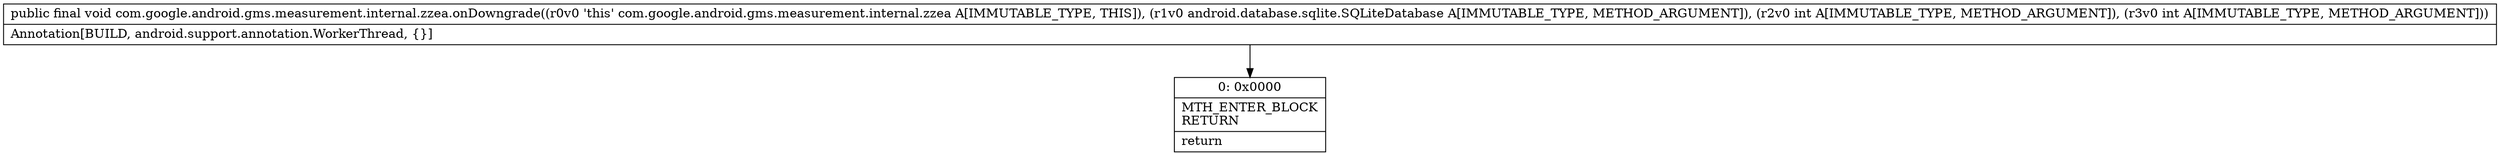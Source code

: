 digraph "CFG forcom.google.android.gms.measurement.internal.zzea.onDowngrade(Landroid\/database\/sqlite\/SQLiteDatabase;II)V" {
Node_0 [shape=record,label="{0\:\ 0x0000|MTH_ENTER_BLOCK\lRETURN\l|return\l}"];
MethodNode[shape=record,label="{public final void com.google.android.gms.measurement.internal.zzea.onDowngrade((r0v0 'this' com.google.android.gms.measurement.internal.zzea A[IMMUTABLE_TYPE, THIS]), (r1v0 android.database.sqlite.SQLiteDatabase A[IMMUTABLE_TYPE, METHOD_ARGUMENT]), (r2v0 int A[IMMUTABLE_TYPE, METHOD_ARGUMENT]), (r3v0 int A[IMMUTABLE_TYPE, METHOD_ARGUMENT]))  | Annotation[BUILD, android.support.annotation.WorkerThread, \{\}]\l}"];
MethodNode -> Node_0;
}

